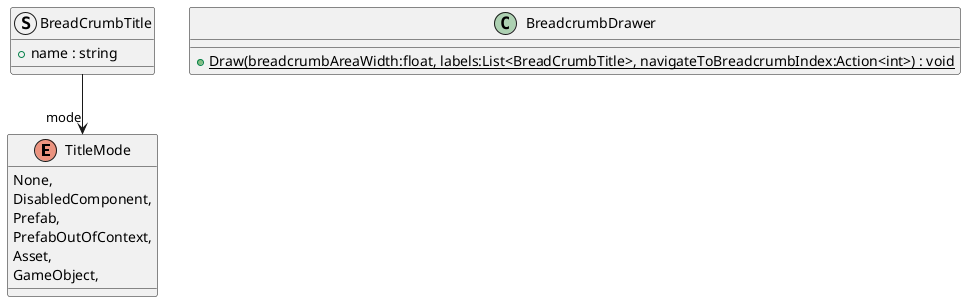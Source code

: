 @startuml
enum TitleMode {
    None,
    DisabledComponent,
    Prefab,
    PrefabOutOfContext,
    Asset,
    GameObject,
}
struct BreadCrumbTitle {
    + name : string
}
class BreadcrumbDrawer {
    + {static} Draw(breadcrumbAreaWidth:float, labels:List<BreadCrumbTitle>, navigateToBreadcrumbIndex:Action<int>) : void
}
BreadCrumbTitle --> "mode" TitleMode
@enduml
